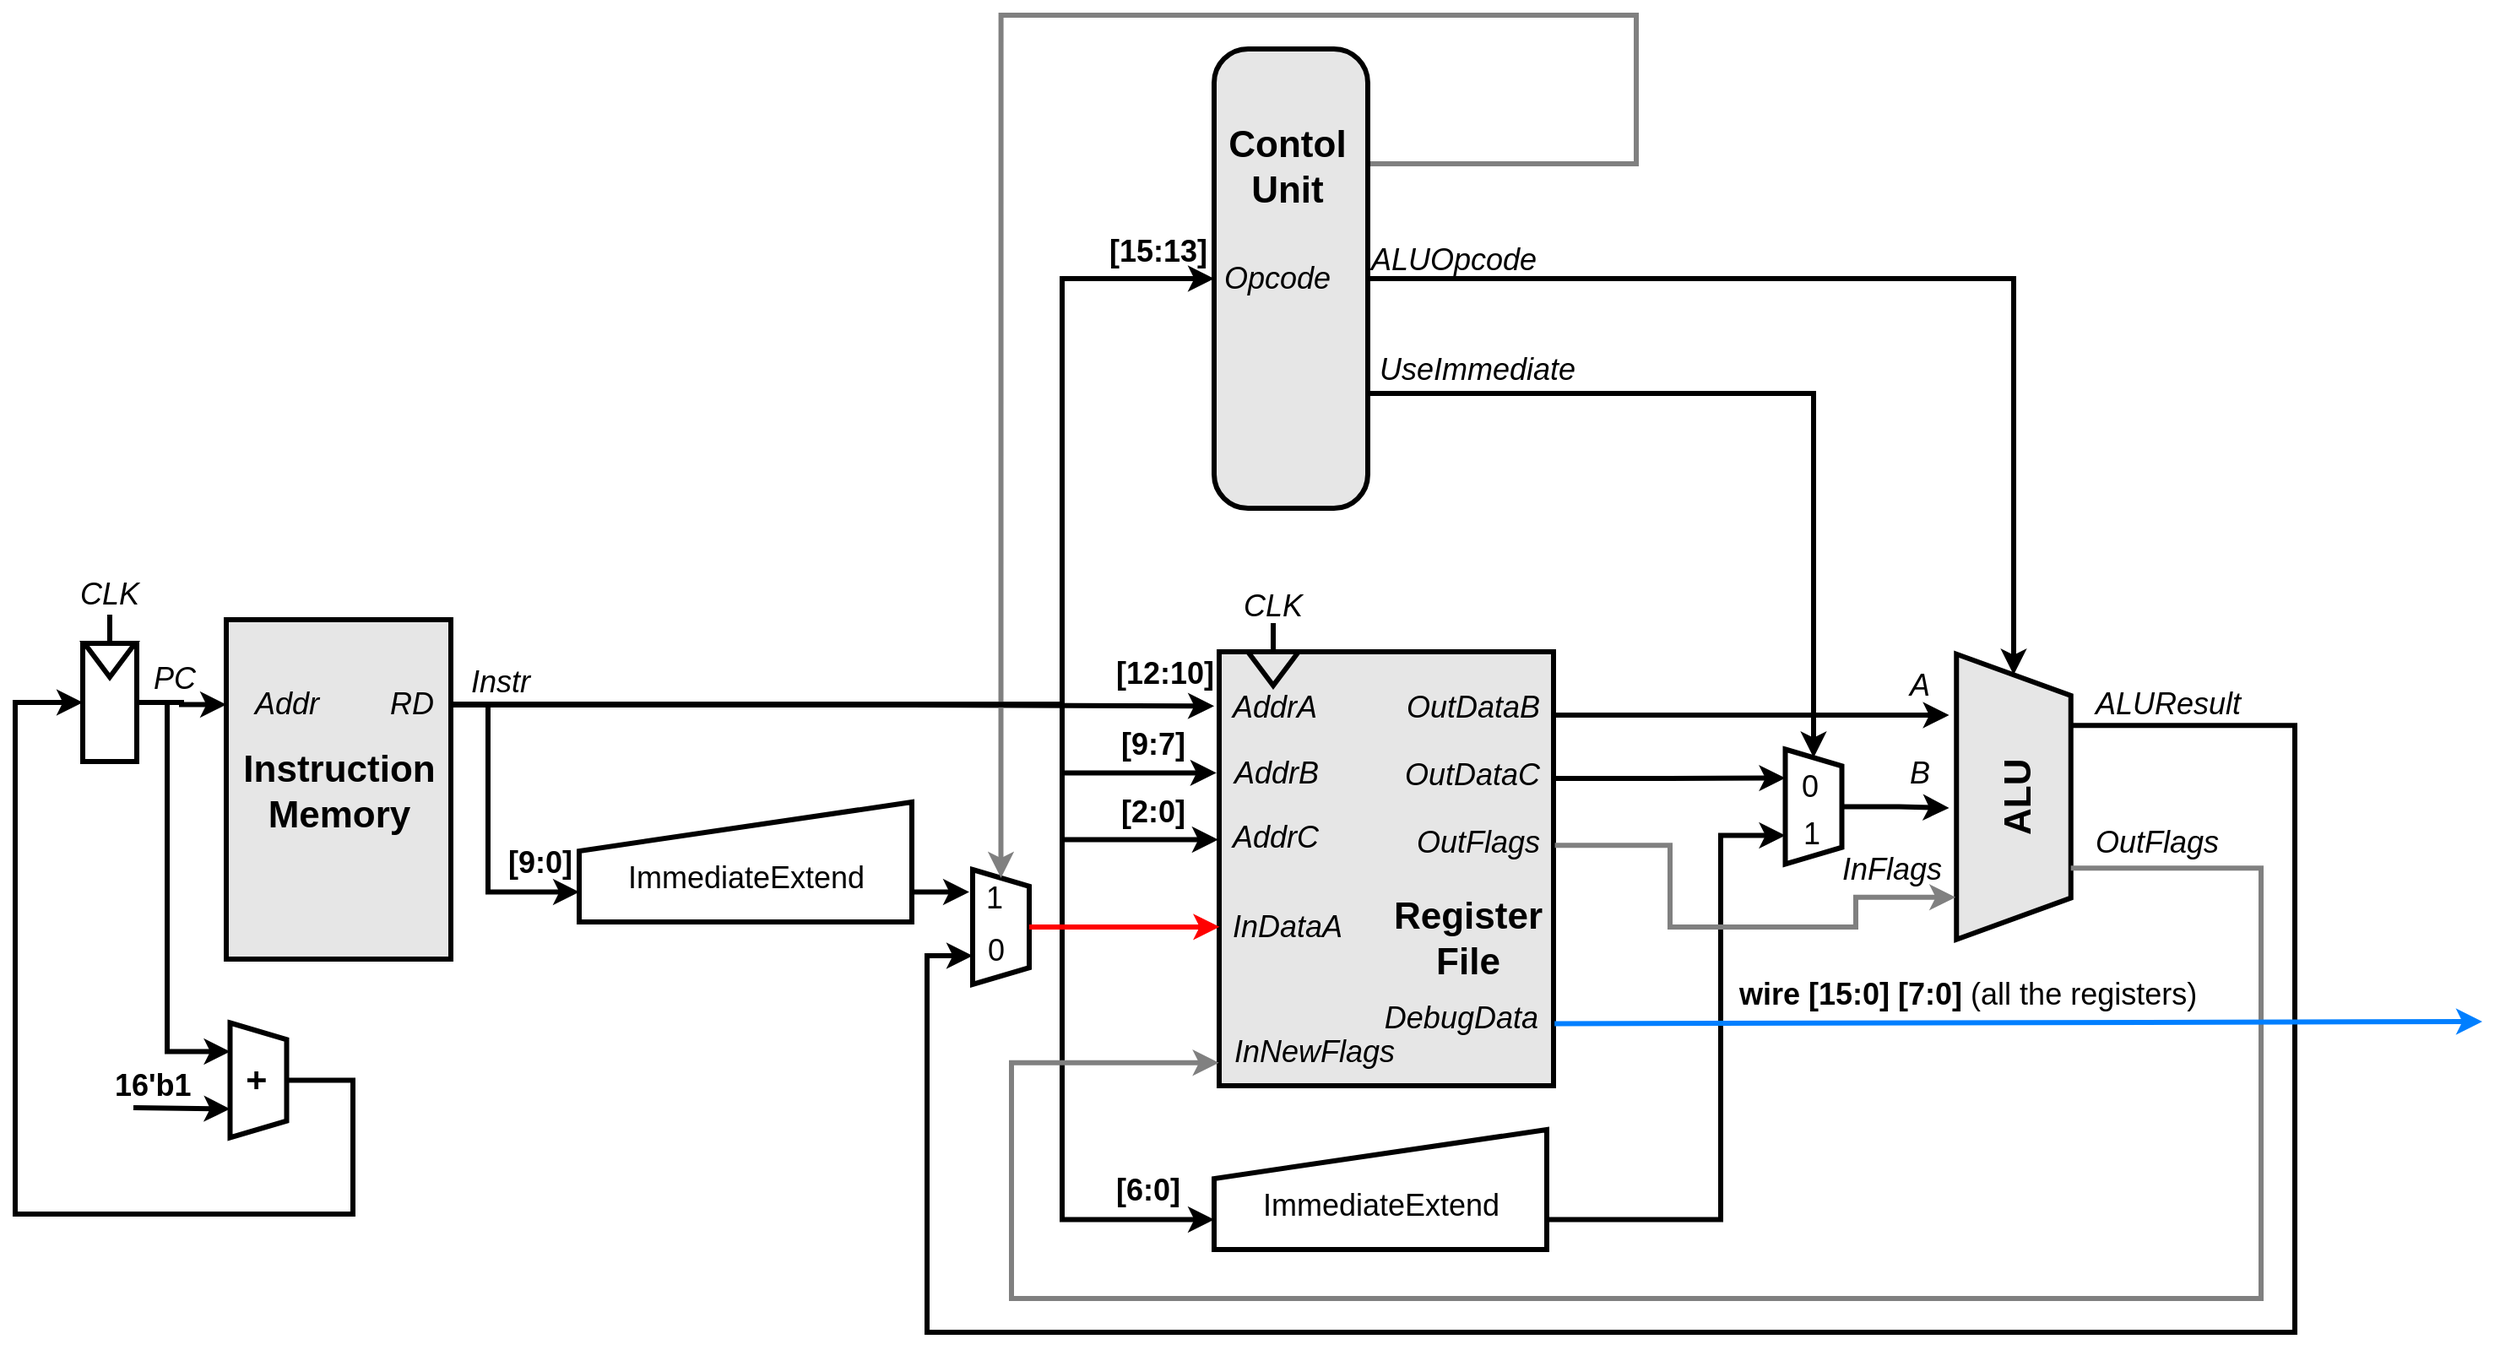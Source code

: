 <mxfile version="23.1.6" type="device">
  <diagram name="Page-1" id="CjnsRdnZkcc44lROkodG">
    <mxGraphModel dx="1615" dy="857" grid="1" gridSize="10" guides="1" tooltips="1" connect="1" arrows="1" fold="1" page="1" pageScale="1" pageWidth="827" pageHeight="1169" math="0" shadow="0">
      <root>
        <mxCell id="0" />
        <mxCell id="1" parent="0" />
        <mxCell id="O-shyT19sQsiW26_N4do-6" style="edgeStyle=orthogonalEdgeStyle;rounded=0;orthogonalLoop=1;jettySize=auto;html=1;exitX=1;exitY=0.25;exitDx=0;exitDy=0;entryX=0;entryY=0.75;entryDx=0;entryDy=0;strokeWidth=3;" edge="1" parent="1" source="O-shyT19sQsiW26_N4do-2" target="O-shyT19sQsiW26_N4do-4">
          <mxGeometry relative="1" as="geometry">
            <Array as="points">
              <mxPoint x="320.0" y="448.0" />
              <mxPoint x="320.0" y="559" />
            </Array>
          </mxGeometry>
        </mxCell>
        <mxCell id="O-shyT19sQsiW26_N4do-16" style="edgeStyle=orthogonalEdgeStyle;rounded=0;orthogonalLoop=1;jettySize=auto;html=1;exitX=1;exitY=0.25;exitDx=0;exitDy=0;entryX=0;entryY=0.5;entryDx=0;entryDy=0;strokeWidth=3;" edge="1" parent="1" source="O-shyT19sQsiW26_N4do-2" target="O-shyT19sQsiW26_N4do-15">
          <mxGeometry relative="1" as="geometry">
            <Array as="points">
              <mxPoint x="660" y="448.0" />
              <mxPoint x="660" y="196.0" />
            </Array>
          </mxGeometry>
        </mxCell>
        <mxCell id="O-shyT19sQsiW26_N4do-44" style="edgeStyle=orthogonalEdgeStyle;rounded=0;orthogonalLoop=1;jettySize=auto;html=1;exitX=1;exitY=0.25;exitDx=0;exitDy=0;entryX=0;entryY=0.75;entryDx=0;entryDy=0;strokeWidth=3;" edge="1" parent="1" source="O-shyT19sQsiW26_N4do-2" target="O-shyT19sQsiW26_N4do-42">
          <mxGeometry relative="1" as="geometry">
            <Array as="points">
              <mxPoint x="660" y="448.0" />
              <mxPoint x="660" y="753" />
            </Array>
          </mxGeometry>
        </mxCell>
        <mxCell id="O-shyT19sQsiW26_N4do-2" value="" style="rounded=0;whiteSpace=wrap;html=1;fillColor=#E6E6E6;strokeWidth=3;" vertex="1" parent="1">
          <mxGeometry x="165.0" y="398.0" width="133" height="201" as="geometry" />
        </mxCell>
        <mxCell id="O-shyT19sQsiW26_N4do-7" value="&lt;span&gt;Instr&lt;/span&gt;" style="text;html=1;align=left;verticalAlign=middle;whiteSpace=wrap;rounded=0;fontSize=18;fontStyle=2" vertex="1" parent="1">
          <mxGeometry x="308.0" y="420.0" width="52" height="30" as="geometry" />
        </mxCell>
        <mxCell id="O-shyT19sQsiW26_N4do-10" style="edgeStyle=orthogonalEdgeStyle;rounded=0;orthogonalLoop=1;jettySize=auto;html=1;exitX=1;exitY=0.75;exitDx=0;exitDy=0;entryX=0.202;entryY=1.061;entryDx=0;entryDy=0;entryPerimeter=0;strokeWidth=3;" edge="1" parent="1" source="O-shyT19sQsiW26_N4do-4" target="O-shyT19sQsiW26_N4do-8">
          <mxGeometry relative="1" as="geometry" />
        </mxCell>
        <mxCell id="O-shyT19sQsiW26_N4do-53" style="edgeStyle=orthogonalEdgeStyle;rounded=0;orthogonalLoop=1;jettySize=auto;html=1;exitX=0.999;exitY=0.292;exitDx=0;exitDy=0;entryX=0.25;entryY=1;entryDx=0;entryDy=0;exitPerimeter=0;strokeWidth=3;" edge="1" parent="1" source="O-shyT19sQsiW26_N4do-13" target="O-shyT19sQsiW26_N4do-33">
          <mxGeometry relative="1" as="geometry" />
        </mxCell>
        <mxCell id="O-shyT19sQsiW26_N4do-13" value="" style="rounded=0;whiteSpace=wrap;html=1;fillColor=#E6E6E6;strokeWidth=3;" vertex="1" parent="1">
          <mxGeometry x="753" y="417.0" width="198" height="257" as="geometry" />
        </mxCell>
        <mxCell id="O-shyT19sQsiW26_N4do-8" value="" style="shape=trapezoid;perimeter=trapezoidPerimeter;whiteSpace=wrap;html=1;fixedSize=1;rotation=90;fillColor=none;strokeWidth=3;size=9.93;" vertex="1" parent="1">
          <mxGeometry x="589.75" y="563.25" width="68" height="33.5" as="geometry" />
        </mxCell>
        <mxCell id="O-shyT19sQsiW26_N4do-14" style="edgeStyle=orthogonalEdgeStyle;rounded=0;orthogonalLoop=1;jettySize=auto;html=1;exitX=1;exitY=0.25;exitDx=0;exitDy=0;entryX=-0.015;entryY=0.125;entryDx=0;entryDy=0;entryPerimeter=0;strokeWidth=3;" edge="1" parent="1" source="O-shyT19sQsiW26_N4do-2" target="O-shyT19sQsiW26_N4do-13">
          <mxGeometry relative="1" as="geometry" />
        </mxCell>
        <mxCell id="O-shyT19sQsiW26_N4do-36" style="edgeStyle=orthogonalEdgeStyle;rounded=0;orthogonalLoop=1;jettySize=auto;html=1;exitX=1;exitY=0.5;exitDx=0;exitDy=0;entryX=0;entryY=0.5;entryDx=0;entryDy=0;strokeWidth=3;" edge="1" parent="1" source="O-shyT19sQsiW26_N4do-15" target="O-shyT19sQsiW26_N4do-35">
          <mxGeometry relative="1" as="geometry" />
        </mxCell>
        <mxCell id="O-shyT19sQsiW26_N4do-38" style="edgeStyle=orthogonalEdgeStyle;rounded=0;orthogonalLoop=1;jettySize=auto;html=1;exitX=1;exitY=0.75;exitDx=0;exitDy=0;entryX=0;entryY=0.5;entryDx=0;entryDy=0;strokeWidth=3;" edge="1" parent="1" source="O-shyT19sQsiW26_N4do-15" target="O-shyT19sQsiW26_N4do-33">
          <mxGeometry relative="1" as="geometry" />
        </mxCell>
        <mxCell id="O-shyT19sQsiW26_N4do-40" style="edgeStyle=orthogonalEdgeStyle;rounded=0;orthogonalLoop=1;jettySize=auto;html=1;exitX=1;exitY=0.25;exitDx=0;exitDy=0;entryX=0;entryY=0.5;entryDx=0;entryDy=0;strokeWidth=3;strokeColor=#808080;" edge="1" parent="1" source="O-shyT19sQsiW26_N4do-15" target="O-shyT19sQsiW26_N4do-8">
          <mxGeometry relative="1" as="geometry">
            <Array as="points">
              <mxPoint x="1000" y="128.0" />
              <mxPoint x="1000" y="40.0" />
              <mxPoint x="624" y="40.0" />
            </Array>
          </mxGeometry>
        </mxCell>
        <mxCell id="O-shyT19sQsiW26_N4do-15" value="" style="rounded=1;whiteSpace=wrap;html=1;fillColor=#E6E6E6;strokeWidth=3;arcSize=22;" vertex="1" parent="1">
          <mxGeometry x="750" y="60.0" width="91" height="272" as="geometry" />
        </mxCell>
        <mxCell id="O-shyT19sQsiW26_N4do-17" value="" style="group" vertex="1" connectable="0" parent="1">
          <mxGeometry x="374.0" y="506.0" width="197" height="71" as="geometry" />
        </mxCell>
        <mxCell id="O-shyT19sQsiW26_N4do-4" value="&lt;p style=&quot;line-height: 120%;&quot;&gt;&lt;br&gt;&lt;/p&gt;" style="shape=manualInput;whiteSpace=wrap;html=1;fillColor=none;strokeWidth=3;size=29;align=center;" vertex="1" parent="O-shyT19sQsiW26_N4do-17">
          <mxGeometry width="197" height="71" as="geometry" />
        </mxCell>
        <mxCell id="O-shyT19sQsiW26_N4do-5" value="ImmediateExtend" style="text;html=1;align=center;verticalAlign=middle;whiteSpace=wrap;rounded=0;fontSize=18;" vertex="1" parent="O-shyT19sQsiW26_N4do-17">
          <mxGeometry x="26.5" y="30" width="144" height="30" as="geometry" />
        </mxCell>
        <mxCell id="O-shyT19sQsiW26_N4do-18" value="[15:13]" style="text;html=1;align=left;verticalAlign=middle;whiteSpace=wrap;rounded=0;fontSize=18;fontStyle=1" vertex="1" parent="1">
          <mxGeometry x="686" y="165.0" width="60" height="30" as="geometry" />
        </mxCell>
        <mxCell id="O-shyT19sQsiW26_N4do-19" value="&lt;font style=&quot;font-size: 22px;&quot;&gt;Contol Unit&lt;/font&gt;" style="text;html=1;align=center;verticalAlign=middle;whiteSpace=wrap;rounded=0;fontSize=18;fontStyle=1" vertex="1" parent="1">
          <mxGeometry x="750" y="100.0" width="87" height="60" as="geometry" />
        </mxCell>
        <mxCell id="O-shyT19sQsiW26_N4do-20" value="[12:10]" style="text;html=1;align=left;verticalAlign=middle;whiteSpace=wrap;rounded=0;fontSize=18;fontStyle=1" vertex="1" parent="1">
          <mxGeometry x="690" y="410.0" width="60" height="40" as="geometry" />
        </mxCell>
        <mxCell id="O-shyT19sQsiW26_N4do-21" value="" style="triangle;whiteSpace=wrap;html=1;fillColor=none;strokeWidth=3;rotation=90;" vertex="1" parent="1">
          <mxGeometry x="775" y="412.0" width="20" height="30" as="geometry" />
        </mxCell>
        <mxCell id="O-shyT19sQsiW26_N4do-22" value="AddrA" style="text;html=1;align=left;verticalAlign=middle;whiteSpace=wrap;rounded=0;fontSize=18;fontStyle=2" vertex="1" parent="1">
          <mxGeometry x="759" y="430.0" width="60" height="40" as="geometry" />
        </mxCell>
        <mxCell id="O-shyT19sQsiW26_N4do-23" value="CLK" style="text;html=1;align=center;verticalAlign=middle;whiteSpace=wrap;rounded=0;fontSize=18;fontStyle=2" vertex="1" parent="1">
          <mxGeometry x="755" y="380.0" width="60" height="20" as="geometry" />
        </mxCell>
        <mxCell id="O-shyT19sQsiW26_N4do-24" value="" style="endArrow=none;html=1;rounded=0;exitX=0;exitY=0.5;exitDx=0;exitDy=0;entryX=0.5;entryY=1;entryDx=0;entryDy=0;strokeWidth=3;" edge="1" parent="1" source="O-shyT19sQsiW26_N4do-21" target="O-shyT19sQsiW26_N4do-23">
          <mxGeometry width="50" height="50" relative="1" as="geometry">
            <mxPoint x="780" y="450.0" as="sourcePoint" />
            <mxPoint x="830" y="400.0" as="targetPoint" />
          </mxGeometry>
        </mxCell>
        <mxCell id="O-shyT19sQsiW26_N4do-25" style="edgeStyle=orthogonalEdgeStyle;rounded=0;orthogonalLoop=1;jettySize=auto;html=1;exitX=1;exitY=0.25;exitDx=0;exitDy=0;entryX=-0.008;entryY=0.279;entryDx=0;entryDy=0;entryPerimeter=0;strokeWidth=3;" edge="1" parent="1" source="O-shyT19sQsiW26_N4do-2" target="O-shyT19sQsiW26_N4do-13">
          <mxGeometry relative="1" as="geometry">
            <Array as="points">
              <mxPoint x="660" y="448.0" />
              <mxPoint x="660" y="489.0" />
            </Array>
          </mxGeometry>
        </mxCell>
        <mxCell id="O-shyT19sQsiW26_N4do-26" value="[9:7]" style="text;html=1;align=left;verticalAlign=middle;whiteSpace=wrap;rounded=0;fontSize=18;fontStyle=1" vertex="1" parent="1">
          <mxGeometry x="693" y="452.0" width="60" height="40" as="geometry" />
        </mxCell>
        <mxCell id="O-shyT19sQsiW26_N4do-27" value="AddrB" style="text;html=1;align=left;verticalAlign=middle;whiteSpace=wrap;rounded=0;fontSize=18;fontStyle=2" vertex="1" parent="1">
          <mxGeometry x="760" y="469.0" width="60" height="40" as="geometry" />
        </mxCell>
        <mxCell id="O-shyT19sQsiW26_N4do-28" style="edgeStyle=orthogonalEdgeStyle;rounded=0;orthogonalLoop=1;jettySize=auto;html=1;exitX=1;exitY=0.25;exitDx=0;exitDy=0;entryX=-0.003;entryY=0.433;entryDx=0;entryDy=0;entryPerimeter=0;strokeWidth=3;" edge="1" parent="1" source="O-shyT19sQsiW26_N4do-2" target="O-shyT19sQsiW26_N4do-13">
          <mxGeometry relative="1" as="geometry">
            <Array as="points">
              <mxPoint x="660" y="448.0" />
              <mxPoint x="660" y="528" />
            </Array>
          </mxGeometry>
        </mxCell>
        <mxCell id="O-shyT19sQsiW26_N4do-29" value="AddrC" style="text;html=1;align=left;verticalAlign=middle;whiteSpace=wrap;rounded=0;fontSize=18;fontStyle=2" vertex="1" parent="1">
          <mxGeometry x="759" y="507.0" width="60" height="40" as="geometry" />
        </mxCell>
        <mxCell id="O-shyT19sQsiW26_N4do-30" style="edgeStyle=orthogonalEdgeStyle;rounded=0;orthogonalLoop=1;jettySize=auto;html=1;exitX=0.5;exitY=0;exitDx=0;exitDy=0;entryX=0.001;entryY=0.634;entryDx=0;entryDy=0;entryPerimeter=0;strokeWidth=3;fillColor=#f8cecc;strokeColor=#FF0000;" edge="1" parent="1" source="O-shyT19sQsiW26_N4do-8" target="O-shyT19sQsiW26_N4do-13">
          <mxGeometry relative="1" as="geometry" />
        </mxCell>
        <mxCell id="O-shyT19sQsiW26_N4do-31" value="InDataA" style="text;html=1;align=left;verticalAlign=middle;whiteSpace=wrap;rounded=0;fontSize=18;fontStyle=2" vertex="1" parent="1">
          <mxGeometry x="759" y="560" width="60" height="40" as="geometry" />
        </mxCell>
        <mxCell id="O-shyT19sQsiW26_N4do-32" value="&lt;font style=&quot;font-size: 22px;&quot;&gt;Register File&lt;/font&gt;" style="text;html=1;align=center;verticalAlign=middle;whiteSpace=wrap;rounded=0;fontSize=18;fontStyle=1" vertex="1" parent="1">
          <mxGeometry x="857" y="557" width="87" height="60" as="geometry" />
        </mxCell>
        <mxCell id="O-shyT19sQsiW26_N4do-33" value="" style="shape=trapezoid;perimeter=trapezoidPerimeter;whiteSpace=wrap;html=1;fixedSize=1;rotation=90;fillColor=none;strokeWidth=3;size=9.93;" vertex="1" parent="1">
          <mxGeometry x="1071" y="492.0" width="68" height="33.5" as="geometry" />
        </mxCell>
        <mxCell id="O-shyT19sQsiW26_N4do-47" style="edgeStyle=orthogonalEdgeStyle;rounded=0;orthogonalLoop=1;jettySize=auto;html=1;exitX=0.25;exitY=0;exitDx=0;exitDy=0;entryX=0.75;entryY=1;entryDx=0;entryDy=0;fontSize=13;strokeWidth=3;" edge="1" parent="1" source="O-shyT19sQsiW26_N4do-35" target="O-shyT19sQsiW26_N4do-8">
          <mxGeometry relative="1" as="geometry">
            <Array as="points">
              <mxPoint x="1390" y="461.0" />
              <mxPoint x="1390" y="820" />
              <mxPoint x="580" y="820" />
              <mxPoint x="580" y="597" />
            </Array>
          </mxGeometry>
        </mxCell>
        <mxCell id="O-shyT19sQsiW26_N4do-35" value="" style="shape=trapezoid;perimeter=trapezoidPerimeter;whiteSpace=wrap;html=1;fixedSize=1;rotation=90;fillColor=#E6E6E6;strokeWidth=3;size=24.598;" vertex="1" parent="1">
          <mxGeometry x="1139" y="469.0" width="169" height="67.75" as="geometry" />
        </mxCell>
        <mxCell id="O-shyT19sQsiW26_N4do-37" value="ALUOpcode" style="text;html=1;align=left;verticalAlign=middle;whiteSpace=wrap;rounded=0;fontSize=18;fontStyle=2" vertex="1" parent="1">
          <mxGeometry x="841" y="165.0" width="109" height="40" as="geometry" />
        </mxCell>
        <mxCell id="O-shyT19sQsiW26_N4do-39" value="UseImmediate" style="text;html=1;align=left;verticalAlign=middle;whiteSpace=wrap;rounded=0;fontSize=18;fontStyle=2" vertex="1" parent="1">
          <mxGeometry x="846" y="230.0" width="134" height="40" as="geometry" />
        </mxCell>
        <mxCell id="O-shyT19sQsiW26_N4do-41" value="" style="group" vertex="1" connectable="0" parent="1">
          <mxGeometry x="750" y="700" width="197" height="71" as="geometry" />
        </mxCell>
        <mxCell id="O-shyT19sQsiW26_N4do-42" value="&lt;p style=&quot;line-height: 120%;&quot;&gt;&lt;br&gt;&lt;/p&gt;" style="shape=manualInput;whiteSpace=wrap;html=1;fillColor=none;strokeWidth=3;size=29;align=center;" vertex="1" parent="O-shyT19sQsiW26_N4do-41">
          <mxGeometry width="197" height="71" as="geometry" />
        </mxCell>
        <mxCell id="O-shyT19sQsiW26_N4do-43" value="ImmediateExtend" style="text;html=1;align=center;verticalAlign=middle;whiteSpace=wrap;rounded=0;fontSize=18;" vertex="1" parent="O-shyT19sQsiW26_N4do-41">
          <mxGeometry x="26.5" y="30" width="144" height="30" as="geometry" />
        </mxCell>
        <mxCell id="O-shyT19sQsiW26_N4do-45" value="1" style="text;html=1;align=left;verticalAlign=middle;whiteSpace=wrap;rounded=0;fontSize=18;fontStyle=0" vertex="1" parent="1">
          <mxGeometry x="612.63" y="543" width="22.25" height="40" as="geometry" />
        </mxCell>
        <mxCell id="O-shyT19sQsiW26_N4do-46" value="0" style="text;html=1;align=left;verticalAlign=middle;whiteSpace=wrap;rounded=0;fontSize=18;fontStyle=0" vertex="1" parent="1">
          <mxGeometry x="614" y="574" width="22.25" height="40" as="geometry" />
        </mxCell>
        <mxCell id="O-shyT19sQsiW26_N4do-48" value="ALUResult" style="text;html=1;align=left;verticalAlign=middle;whiteSpace=wrap;rounded=0;fontSize=18;fontStyle=2" vertex="1" parent="1">
          <mxGeometry x="1270" y="427.5" width="110" height="40" as="geometry" />
        </mxCell>
        <mxCell id="O-shyT19sQsiW26_N4do-49" value="A" style="text;html=1;align=left;verticalAlign=middle;whiteSpace=wrap;rounded=0;fontSize=18;fontStyle=2" vertex="1" parent="1">
          <mxGeometry x="1160" y="417.0" width="20" height="40" as="geometry" />
        </mxCell>
        <mxCell id="O-shyT19sQsiW26_N4do-50" value="B" style="text;html=1;align=left;verticalAlign=middle;whiteSpace=wrap;rounded=0;fontSize=18;fontStyle=2" vertex="1" parent="1">
          <mxGeometry x="1160" y="469.0" width="20" height="40" as="geometry" />
        </mxCell>
        <mxCell id="O-shyT19sQsiW26_N4do-51" style="edgeStyle=orthogonalEdgeStyle;rounded=0;orthogonalLoop=1;jettySize=auto;html=1;exitX=0.5;exitY=0;exitDx=0;exitDy=0;entryX=0.539;entryY=1.064;entryDx=0;entryDy=0;entryPerimeter=0;strokeWidth=3;" edge="1" parent="1" source="O-shyT19sQsiW26_N4do-33" target="O-shyT19sQsiW26_N4do-35">
          <mxGeometry relative="1" as="geometry" />
        </mxCell>
        <mxCell id="O-shyT19sQsiW26_N4do-52" style="edgeStyle=orthogonalEdgeStyle;rounded=0;orthogonalLoop=1;jettySize=auto;html=1;exitX=1.003;exitY=0.146;exitDx=0;exitDy=0;entryX=0.214;entryY=1.064;entryDx=0;entryDy=0;entryPerimeter=0;strokeWidth=3;exitPerimeter=0;" edge="1" parent="1" source="O-shyT19sQsiW26_N4do-13" target="O-shyT19sQsiW26_N4do-35">
          <mxGeometry relative="1" as="geometry" />
        </mxCell>
        <mxCell id="O-shyT19sQsiW26_N4do-54" style="edgeStyle=orthogonalEdgeStyle;rounded=0;orthogonalLoop=1;jettySize=auto;html=1;exitX=1;exitY=0.75;exitDx=0;exitDy=0;entryX=0.75;entryY=1;entryDx=0;entryDy=0;strokeWidth=3;" edge="1" parent="1" source="O-shyT19sQsiW26_N4do-42" target="O-shyT19sQsiW26_N4do-33">
          <mxGeometry relative="1" as="geometry">
            <Array as="points">
              <mxPoint x="1050" y="753" />
              <mxPoint x="1050" y="526" />
            </Array>
          </mxGeometry>
        </mxCell>
        <mxCell id="O-shyT19sQsiW26_N4do-55" style="edgeStyle=orthogonalEdgeStyle;rounded=0;orthogonalLoop=1;jettySize=auto;html=1;exitX=1.004;exitY=0.446;exitDx=0;exitDy=0;entryX=0.852;entryY=1.008;entryDx=0;entryDy=0;entryPerimeter=0;exitPerimeter=0;strokeWidth=3;strokeColor=#808080;" edge="1" parent="1" source="O-shyT19sQsiW26_N4do-13" target="O-shyT19sQsiW26_N4do-35">
          <mxGeometry relative="1" as="geometry">
            <Array as="points">
              <mxPoint x="1020" y="532" />
              <mxPoint x="1020" y="580" />
              <mxPoint x="1130" y="580" />
              <mxPoint x="1130" y="562" />
            </Array>
          </mxGeometry>
        </mxCell>
        <mxCell id="O-shyT19sQsiW26_N4do-56" value="InFlags" style="text;html=1;align=left;verticalAlign=middle;whiteSpace=wrap;rounded=0;fontSize=18;fontStyle=2" vertex="1" parent="1">
          <mxGeometry x="1120" y="525.5" width="71" height="40" as="geometry" />
        </mxCell>
        <mxCell id="O-shyT19sQsiW26_N4do-57" value="1" style="text;html=1;align=left;verticalAlign=middle;whiteSpace=wrap;rounded=0;fontSize=18;fontStyle=0" vertex="1" parent="1">
          <mxGeometry x="1097" y="505.0" width="22.25" height="40" as="geometry" />
        </mxCell>
        <mxCell id="O-shyT19sQsiW26_N4do-58" value="0" style="text;html=1;align=left;verticalAlign=middle;whiteSpace=wrap;rounded=0;fontSize=18;fontStyle=0" vertex="1" parent="1">
          <mxGeometry x="1096" y="477.0" width="22.25" height="40" as="geometry" />
        </mxCell>
        <mxCell id="O-shyT19sQsiW26_N4do-59" value="OutDataB" style="text;html=1;align=right;verticalAlign=middle;whiteSpace=wrap;rounded=0;fontSize=18;fontStyle=2" vertex="1" parent="1">
          <mxGeometry x="853.5" y="430.0" width="90.5" height="40" as="geometry" />
        </mxCell>
        <mxCell id="O-shyT19sQsiW26_N4do-60" value="OutDataC" style="text;html=1;align=right;verticalAlign=middle;whiteSpace=wrap;rounded=0;fontSize=18;fontStyle=2" vertex="1" parent="1">
          <mxGeometry x="853.5" y="470.0" width="90.5" height="40" as="geometry" />
        </mxCell>
        <mxCell id="O-shyT19sQsiW26_N4do-61" value="OutFlags" style="text;html=1;align=right;verticalAlign=middle;whiteSpace=wrap;rounded=0;fontSize=18;fontStyle=2" vertex="1" parent="1">
          <mxGeometry x="853.5" y="510.0" width="90.5" height="40" as="geometry" />
        </mxCell>
        <mxCell id="O-shyT19sQsiW26_N4do-62" value="DebugData" style="text;html=1;align=right;verticalAlign=middle;whiteSpace=wrap;rounded=0;fontSize=18;fontStyle=2" vertex="1" parent="1">
          <mxGeometry x="840" y="614" width="104" height="40" as="geometry" />
        </mxCell>
        <mxCell id="O-shyT19sQsiW26_N4do-63" value="InNewFlags" style="text;html=1;align=left;verticalAlign=middle;whiteSpace=wrap;rounded=0;fontSize=18;fontStyle=2" vertex="1" parent="1">
          <mxGeometry x="760" y="634" width="117" height="40" as="geometry" />
        </mxCell>
        <mxCell id="O-shyT19sQsiW26_N4do-64" style="edgeStyle=orthogonalEdgeStyle;rounded=0;orthogonalLoop=1;jettySize=auto;html=1;exitX=0.75;exitY=0;exitDx=0;exitDy=0;entryX=-0.001;entryY=0.947;entryDx=0;entryDy=0;entryPerimeter=0;strokeWidth=3;strokeColor=#808080;" edge="1" parent="1" source="O-shyT19sQsiW26_N4do-35" target="O-shyT19sQsiW26_N4do-13">
          <mxGeometry relative="1" as="geometry">
            <Array as="points">
              <mxPoint x="1370" y="545" />
              <mxPoint x="1370" y="800" />
              <mxPoint x="630" y="800" />
              <mxPoint x="630" y="660" />
            </Array>
          </mxGeometry>
        </mxCell>
        <mxCell id="O-shyT19sQsiW26_N4do-65" value="OutFlags" style="text;html=1;align=left;verticalAlign=middle;whiteSpace=wrap;rounded=0;fontSize=18;fontStyle=2" vertex="1" parent="1">
          <mxGeometry x="1270" y="510.0" width="110" height="40" as="geometry" />
        </mxCell>
        <mxCell id="O-shyT19sQsiW26_N4do-71" style="edgeStyle=orthogonalEdgeStyle;rounded=0;orthogonalLoop=1;jettySize=auto;html=1;exitX=1;exitY=0.5;exitDx=0;exitDy=0;entryX=0.25;entryY=1;entryDx=0;entryDy=0;strokeWidth=3;" edge="1" parent="1" source="O-shyT19sQsiW26_N4do-66" target="O-shyT19sQsiW26_N4do-70">
          <mxGeometry relative="1" as="geometry">
            <Array as="points">
              <mxPoint x="130.0" y="447.0" />
              <mxPoint x="130.0" y="654" />
            </Array>
          </mxGeometry>
        </mxCell>
        <mxCell id="O-shyT19sQsiW26_N4do-73" style="edgeStyle=orthogonalEdgeStyle;rounded=0;orthogonalLoop=1;jettySize=auto;html=1;exitX=1;exitY=0.5;exitDx=0;exitDy=0;entryX=0;entryY=0.25;entryDx=0;entryDy=0;strokeWidth=3;" edge="1" parent="1" source="O-shyT19sQsiW26_N4do-66" target="O-shyT19sQsiW26_N4do-2">
          <mxGeometry relative="1" as="geometry" />
        </mxCell>
        <mxCell id="O-shyT19sQsiW26_N4do-66" value="" style="rounded=0;whiteSpace=wrap;html=1;fillColor=none;strokeWidth=3;" vertex="1" parent="1">
          <mxGeometry x="80.0" y="412.0" width="32" height="70" as="geometry" />
        </mxCell>
        <mxCell id="O-shyT19sQsiW26_N4do-67" value="" style="triangle;whiteSpace=wrap;html=1;fillColor=none;strokeWidth=3;rotation=90;" vertex="1" parent="1">
          <mxGeometry x="86.0" y="407.0" width="20" height="30" as="geometry" />
        </mxCell>
        <mxCell id="O-shyT19sQsiW26_N4do-68" value="CLK" style="text;html=1;align=center;verticalAlign=middle;whiteSpace=wrap;rounded=0;fontSize=18;fontStyle=2" vertex="1" parent="1">
          <mxGeometry x="66.0" y="370.0" width="60" height="25" as="geometry" />
        </mxCell>
        <mxCell id="O-shyT19sQsiW26_N4do-69" value="" style="endArrow=none;html=1;rounded=0;exitX=0;exitY=0.5;exitDx=0;exitDy=0;entryX=0.5;entryY=1;entryDx=0;entryDy=0;strokeWidth=3;" edge="1" parent="1" source="O-shyT19sQsiW26_N4do-67" target="O-shyT19sQsiW26_N4do-68">
          <mxGeometry width="50" height="50" relative="1" as="geometry">
            <mxPoint x="91.0" y="445.0" as="sourcePoint" />
            <mxPoint x="141.0" y="395.0" as="targetPoint" />
          </mxGeometry>
        </mxCell>
        <mxCell id="O-shyT19sQsiW26_N4do-72" style="edgeStyle=orthogonalEdgeStyle;rounded=0;orthogonalLoop=1;jettySize=auto;html=1;exitX=0.5;exitY=0;exitDx=0;exitDy=0;entryX=0;entryY=0.5;entryDx=0;entryDy=0;strokeWidth=3;" edge="1" parent="1" source="O-shyT19sQsiW26_N4do-70" target="O-shyT19sQsiW26_N4do-66">
          <mxGeometry relative="1" as="geometry">
            <Array as="points">
              <mxPoint x="240.0" y="671" />
              <mxPoint x="240.0" y="750" />
              <mxPoint x="40.0" y="750" />
              <mxPoint x="40.0" y="447.0" />
            </Array>
          </mxGeometry>
        </mxCell>
        <mxCell id="O-shyT19sQsiW26_N4do-70" value="&lt;font style=&quot;font-size: 21px;&quot;&gt;&lt;b&gt;+&lt;/b&gt;&lt;/font&gt;" style="shape=trapezoid;perimeter=trapezoidPerimeter;whiteSpace=wrap;html=1;fixedSize=1;rotation=90;fillColor=none;strokeWidth=3;size=9.93;" vertex="1" parent="1">
          <mxGeometry x="150.0" y="654" width="68" height="33.5" as="geometry" />
        </mxCell>
        <mxCell id="O-shyT19sQsiW26_N4do-74" value="&lt;span&gt;PC&lt;/span&gt;" style="text;html=1;align=left;verticalAlign=middle;whiteSpace=wrap;rounded=0;fontSize=18;fontStyle=2" vertex="1" parent="1">
          <mxGeometry x="120.0" y="418.0" width="37" height="30" as="geometry" />
        </mxCell>
        <mxCell id="O-shyT19sQsiW26_N4do-75" value="&lt;font style=&quot;font-size: 22px;&quot;&gt;Instruction Memory&lt;/font&gt;" style="text;html=1;align=center;verticalAlign=middle;whiteSpace=wrap;rounded=0;fontSize=18;fontStyle=1" vertex="1" parent="1">
          <mxGeometry x="166.0" y="470.0" width="132" height="60" as="geometry" />
        </mxCell>
        <mxCell id="O-shyT19sQsiW26_N4do-76" value="Addr" style="text;html=1;align=left;verticalAlign=middle;whiteSpace=wrap;rounded=0;fontSize=18;fontStyle=2" vertex="1" parent="1">
          <mxGeometry x="180.0" y="427.5" width="60" height="40" as="geometry" />
        </mxCell>
        <mxCell id="O-shyT19sQsiW26_N4do-77" value="RD" style="text;html=1;align=right;verticalAlign=middle;whiteSpace=wrap;rounded=0;fontSize=18;fontStyle=2" vertex="1" parent="1">
          <mxGeometry x="230.0" y="427.5" width="60" height="40" as="geometry" />
        </mxCell>
        <mxCell id="O-shyT19sQsiW26_N4do-83" value="" style="endArrow=classic;html=1;rounded=0;entryX=0.75;entryY=1;entryDx=0;entryDy=0;strokeWidth=3;" edge="1" parent="1" target="O-shyT19sQsiW26_N4do-70">
          <mxGeometry width="50" height="50" relative="1" as="geometry">
            <mxPoint x="110.0" y="687" as="sourcePoint" />
            <mxPoint x="160.0" y="640" as="targetPoint" />
          </mxGeometry>
        </mxCell>
        <mxCell id="O-shyT19sQsiW26_N4do-84" value="16&#39;b1" style="text;html=1;align=left;verticalAlign=middle;whiteSpace=wrap;rounded=0;fontSize=18;fontStyle=1" vertex="1" parent="1">
          <mxGeometry x="97.0" y="654" width="60" height="40" as="geometry" />
        </mxCell>
        <mxCell id="O-shyT19sQsiW26_N4do-85" value="[2:0]" style="text;html=1;align=left;verticalAlign=middle;whiteSpace=wrap;rounded=0;fontSize=18;fontStyle=1" vertex="1" parent="1">
          <mxGeometry x="693" y="492.0" width="60" height="40" as="geometry" />
        </mxCell>
        <mxCell id="O-shyT19sQsiW26_N4do-86" value="[9:0]" style="text;html=1;align=left;verticalAlign=middle;whiteSpace=wrap;rounded=0;fontSize=18;fontStyle=1" vertex="1" parent="1">
          <mxGeometry x="330.0" y="521.5" width="60" height="40" as="geometry" />
        </mxCell>
        <mxCell id="O-shyT19sQsiW26_N4do-87" value="[6:0]" style="text;html=1;align=left;verticalAlign=middle;whiteSpace=wrap;rounded=0;fontSize=18;fontStyle=1" vertex="1" parent="1">
          <mxGeometry x="690" y="715.5" width="60" height="40" as="geometry" />
        </mxCell>
        <mxCell id="O-shyT19sQsiW26_N4do-88" value="" style="endArrow=classic;html=1;rounded=0;exitX=1.003;exitY=0.857;exitDx=0;exitDy=0;exitPerimeter=0;strokeWidth=3;strokeColor=#007FFF;" edge="1" parent="1" source="O-shyT19sQsiW26_N4do-13">
          <mxGeometry width="50" height="50" relative="1" as="geometry">
            <mxPoint x="960" y="640" as="sourcePoint" />
            <mxPoint x="1501" y="636" as="targetPoint" />
          </mxGeometry>
        </mxCell>
        <mxCell id="O-shyT19sQsiW26_N4do-89" value="wire [15:0] [7:0] &lt;span style=&quot;font-weight: normal;&quot;&gt;(all the registers)&lt;/span&gt;" style="text;html=1;align=left;verticalAlign=middle;whiteSpace=wrap;rounded=0;fontSize=18;fontStyle=1" vertex="1" parent="1">
          <mxGeometry x="1059.25" y="600" width="350.75" height="40" as="geometry" />
        </mxCell>
        <mxCell id="O-shyT19sQsiW26_N4do-90" value="Opcode" style="text;html=1;align=left;verticalAlign=middle;whiteSpace=wrap;rounded=0;fontSize=18;fontStyle=2" vertex="1" parent="1">
          <mxGeometry x="753.5" y="176.0" width="80" height="40" as="geometry" />
        </mxCell>
        <mxCell id="O-shyT19sQsiW26_N4do-91" value="&lt;font style=&quot;font-size: 22px;&quot;&gt;ALU&lt;/font&gt;" style="text;html=1;align=center;verticalAlign=middle;whiteSpace=wrap;rounded=0;fontSize=18;fontStyle=1;rotation=-90;" vertex="1" parent="1">
          <mxGeometry x="1183" y="472.88" width="87" height="60" as="geometry" />
        </mxCell>
      </root>
    </mxGraphModel>
  </diagram>
</mxfile>
